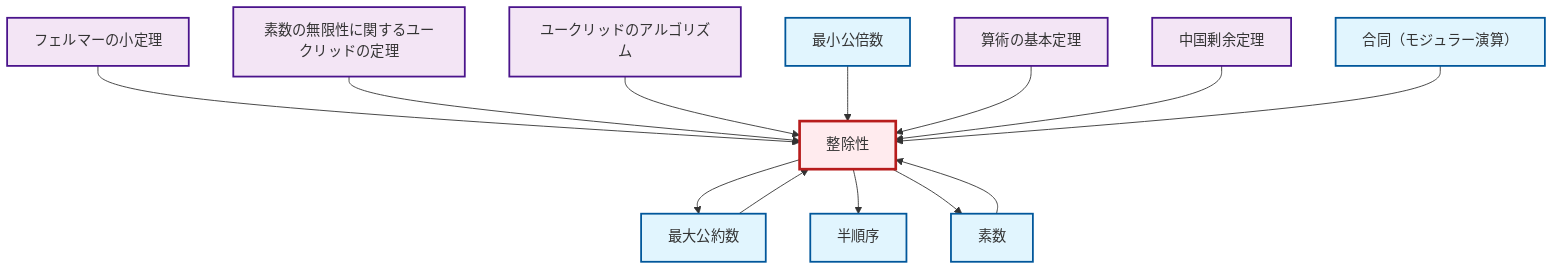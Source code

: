 graph TD
    classDef definition fill:#e1f5fe,stroke:#01579b,stroke-width:2px
    classDef theorem fill:#f3e5f5,stroke:#4a148c,stroke-width:2px
    classDef axiom fill:#fff3e0,stroke:#e65100,stroke-width:2px
    classDef example fill:#e8f5e9,stroke:#1b5e20,stroke-width:2px
    classDef current fill:#ffebee,stroke:#b71c1c,stroke-width:3px
    thm-euclid-infinitude-primes["素数の無限性に関するユークリッドの定理"]:::theorem
    thm-fundamental-arithmetic["算術の基本定理"]:::theorem
    def-partial-order["半順序"]:::definition
    thm-fermat-little["フェルマーの小定理"]:::theorem
    def-gcd["最大公約数"]:::definition
    thm-euclidean-algorithm["ユークリッドのアルゴリズム"]:::theorem
    def-divisibility["整除性"]:::definition
    def-congruence["合同（モジュラー演算）"]:::definition
    thm-chinese-remainder["中国剰余定理"]:::theorem
    def-prime["素数"]:::definition
    def-lcm["最小公倍数"]:::definition
    def-divisibility --> def-gcd
    def-divisibility --> def-partial-order
    thm-fermat-little --> def-divisibility
    thm-euclid-infinitude-primes --> def-divisibility
    thm-euclidean-algorithm --> def-divisibility
    def-lcm --> def-divisibility
    def-gcd --> def-divisibility
    def-divisibility --> def-prime
    thm-fundamental-arithmetic --> def-divisibility
    thm-chinese-remainder --> def-divisibility
    def-prime --> def-divisibility
    def-congruence --> def-divisibility
    class def-divisibility current